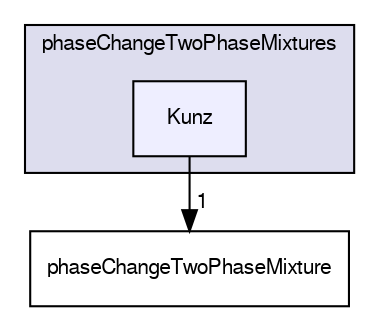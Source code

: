 digraph "applications/solvers/multiphase/interPhaseChangeFoam/phaseChangeTwoPhaseMixtures/Kunz" {
  bgcolor=transparent;
  compound=true
  node [ fontsize="10", fontname="FreeSans"];
  edge [ labelfontsize="10", labelfontname="FreeSans"];
  subgraph clusterdir_428d76558bf17b61b63e4dbf2a2e5401 {
    graph [ bgcolor="#ddddee", pencolor="black", label="phaseChangeTwoPhaseMixtures" fontname="FreeSans", fontsize="10", URL="dir_428d76558bf17b61b63e4dbf2a2e5401.html"]
  dir_a38fbfd2725be097781c915bf944a088 [shape=box, label="Kunz", style="filled", fillcolor="#eeeeff", pencolor="black", URL="dir_a38fbfd2725be097781c915bf944a088.html"];
  }
  dir_21e893d6b4a0ab8f17bf121752a23206 [shape=box label="phaseChangeTwoPhaseMixture" URL="dir_21e893d6b4a0ab8f17bf121752a23206.html"];
  dir_a38fbfd2725be097781c915bf944a088->dir_21e893d6b4a0ab8f17bf121752a23206 [headlabel="1", labeldistance=1.5 headhref="dir_000157_000159.html"];
}

